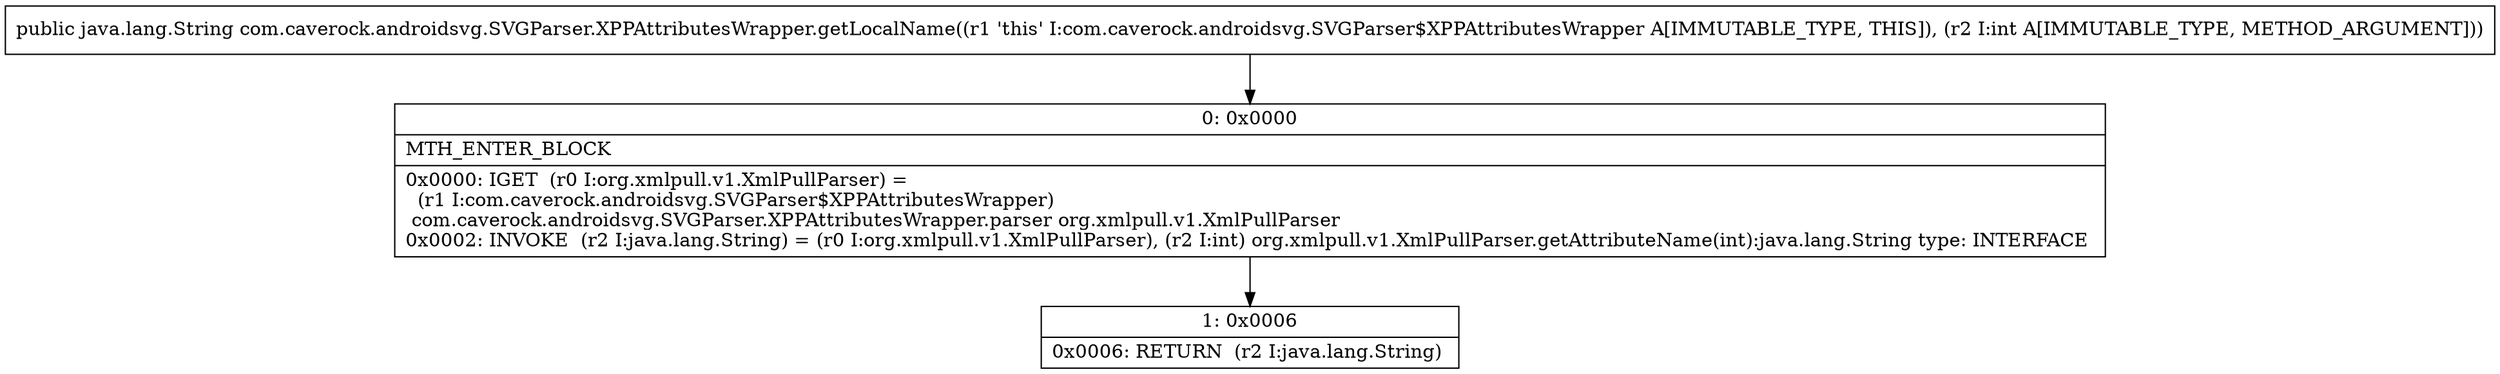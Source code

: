 digraph "CFG forcom.caverock.androidsvg.SVGParser.XPPAttributesWrapper.getLocalName(I)Ljava\/lang\/String;" {
Node_0 [shape=record,label="{0\:\ 0x0000|MTH_ENTER_BLOCK\l|0x0000: IGET  (r0 I:org.xmlpull.v1.XmlPullParser) = \l  (r1 I:com.caverock.androidsvg.SVGParser$XPPAttributesWrapper)\l com.caverock.androidsvg.SVGParser.XPPAttributesWrapper.parser org.xmlpull.v1.XmlPullParser \l0x0002: INVOKE  (r2 I:java.lang.String) = (r0 I:org.xmlpull.v1.XmlPullParser), (r2 I:int) org.xmlpull.v1.XmlPullParser.getAttributeName(int):java.lang.String type: INTERFACE \l}"];
Node_1 [shape=record,label="{1\:\ 0x0006|0x0006: RETURN  (r2 I:java.lang.String) \l}"];
MethodNode[shape=record,label="{public java.lang.String com.caverock.androidsvg.SVGParser.XPPAttributesWrapper.getLocalName((r1 'this' I:com.caverock.androidsvg.SVGParser$XPPAttributesWrapper A[IMMUTABLE_TYPE, THIS]), (r2 I:int A[IMMUTABLE_TYPE, METHOD_ARGUMENT])) }"];
MethodNode -> Node_0;
Node_0 -> Node_1;
}

